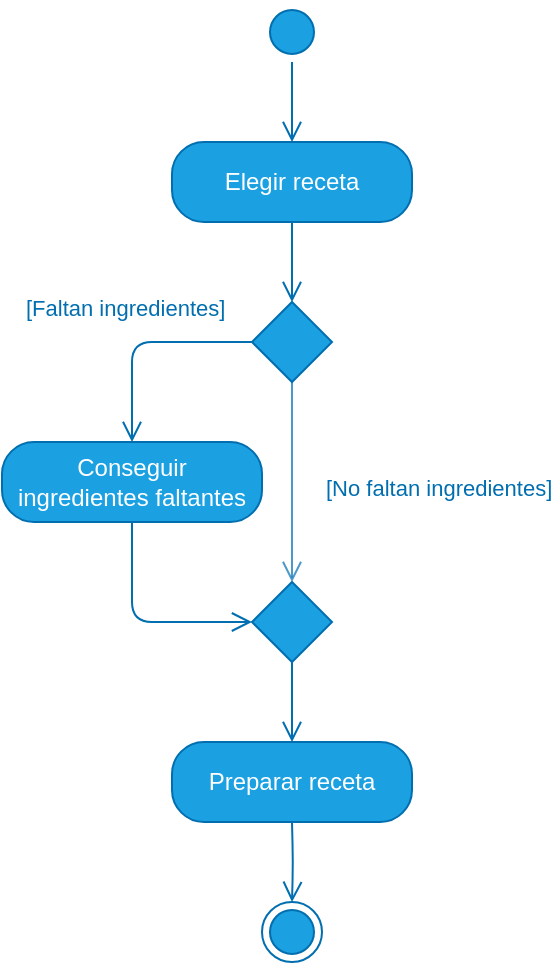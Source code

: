 <mxfile>
    <diagram id="h_X0TsGBCGi1-z4Mkr7t" name="Page-1">
        <mxGraphModel dx="640" dy="540" grid="1" gridSize="10" guides="1" tooltips="1" connect="1" arrows="1" fold="1" page="1" pageScale="1" pageWidth="850" pageHeight="1100" math="0" shadow="0">
            <root>
                <mxCell id="0"/>
                <mxCell id="1" parent="0"/>
                <mxCell id="2" value="" style="ellipse;html=1;shape=startState;fillColor=#1ba1e2;strokeColor=#006EAF;fontColor=#ffffff;" parent="1" vertex="1">
                    <mxGeometry x="140" y="50" width="30" height="30" as="geometry"/>
                </mxCell>
                <mxCell id="3" value="" style="edgeStyle=orthogonalEdgeStyle;html=1;verticalAlign=bottom;endArrow=open;endSize=8;strokeColor=#006EAF;fillColor=#1ba1e2;" parent="1" source="2" target="4" edge="1">
                    <mxGeometry relative="1" as="geometry">
                        <mxPoint x="155" y="120" as="targetPoint"/>
                    </mxGeometry>
                </mxCell>
                <mxCell id="4" value="Elegir receta" style="rounded=1;whiteSpace=wrap;html=1;arcSize=40;fontColor=#ffffff;fillColor=#1ba1e2;strokeColor=#006EAF;" parent="1" vertex="1">
                    <mxGeometry x="95" y="120" width="120" height="40" as="geometry"/>
                </mxCell>
                <mxCell id="5" value="" style="edgeStyle=orthogonalEdgeStyle;html=1;verticalAlign=bottom;endArrow=open;endSize=8;strokeColor=#006EAF;fillColor=#1ba1e2;" parent="1" source="4" target="22" edge="1">
                    <mxGeometry relative="1" as="geometry">
                        <mxPoint x="155" y="200" as="targetPoint"/>
                    </mxGeometry>
                </mxCell>
                <mxCell id="6" value="" style="ellipse;html=1;shape=endState;fillColor=#1ba1e2;strokeColor=#006EAF;fontColor=#ffffff;" parent="1" vertex="1">
                    <mxGeometry x="140" y="500" width="30" height="30" as="geometry"/>
                </mxCell>
                <mxCell id="11" value="Conseguir&lt;br&gt;ingredientes faltantes" style="rounded=1;whiteSpace=wrap;html=1;arcSize=40;fontColor=#ffffff;fillColor=#1ba1e2;strokeColor=#006EAF;" parent="1" vertex="1">
                    <mxGeometry x="10" y="270" width="130" height="40" as="geometry"/>
                </mxCell>
                <mxCell id="16" value="" style="edgeStyle=orthogonalEdgeStyle;html=1;verticalAlign=bottom;endArrow=open;endSize=8;strokeColor=#006EAF;exitX=0.5;exitY=1;exitDx=0;exitDy=0;entryX=0;entryY=0.5;entryDx=0;entryDy=0;fillColor=#1ba1e2;" parent="1" source="11" target="25" edge="1">
                    <mxGeometry relative="1" as="geometry">
                        <mxPoint x="85" y="350" as="targetPoint"/>
                        <mxPoint x="90" y="310" as="sourcePoint"/>
                    </mxGeometry>
                </mxCell>
                <mxCell id="20" value="Preparar receta" style="rounded=1;whiteSpace=wrap;html=1;arcSize=40;fontColor=#ffffff;fillColor=#1ba1e2;strokeColor=#006EAF;" parent="1" vertex="1">
                    <mxGeometry x="95" y="420" width="120" height="40" as="geometry"/>
                </mxCell>
                <mxCell id="21" value="" style="edgeStyle=orthogonalEdgeStyle;html=1;verticalAlign=bottom;endArrow=open;endSize=8;strokeColor=#006EAF;entryX=0.5;entryY=0;entryDx=0;entryDy=0;fillColor=#1ba1e2;" parent="1" target="6" edge="1">
                    <mxGeometry relative="1" as="geometry">
                        <mxPoint x="165" y="420" as="targetPoint"/>
                        <mxPoint x="155" y="460" as="sourcePoint"/>
                    </mxGeometry>
                </mxCell>
                <mxCell id="22" value="" style="rhombus;whiteSpace=wrap;html=1;fillColor=#1ba1e2;strokeColor=#006EAF;fontColor=#ffffff;" parent="1" vertex="1">
                    <mxGeometry x="135" y="200" width="40" height="40" as="geometry"/>
                </mxCell>
                <mxCell id="24" value="[Faltan ingredientes]" style="edgeStyle=orthogonalEdgeStyle;html=1;align=left;verticalAlign=top;endArrow=open;endSize=8;strokeColor=#006EAF;entryX=0.5;entryY=0;entryDx=0;entryDy=0;exitX=0;exitY=0.5;exitDx=0;exitDy=0;labelBackgroundColor=none;fillColor=#1ba1e2;fontColor=#006EAF;" parent="1" source="22" target="11" edge="1">
                    <mxGeometry x="0.091" y="-63" relative="1" as="geometry">
                        <mxPoint x="90" y="270" as="targetPoint"/>
                        <mxPoint x="8" y="-30" as="offset"/>
                    </mxGeometry>
                </mxCell>
                <mxCell id="25" value="" style="rhombus;whiteSpace=wrap;html=1;fillColor=#1ba1e2;strokeColor=#006EAF;fontColor=#ffffff;" parent="1" vertex="1">
                    <mxGeometry x="135" y="340" width="40" height="40" as="geometry"/>
                </mxCell>
                <mxCell id="27" value="[No faltan ingredientes]" style="edgeStyle=orthogonalEdgeStyle;html=1;align=left;verticalAlign=top;endArrow=open;endSize=8;strokeColor=#006EAF;entryX=0.5;entryY=0;entryDx=0;entryDy=0;exitX=0.5;exitY=1;exitDx=0;exitDy=0;opacity=70;labelBackgroundColor=none;fillColor=#1ba1e2;fontColor=#006EAF;" parent="1" source="22" target="25" edge="1">
                    <mxGeometry x="-0.2" y="15" relative="1" as="geometry">
                        <mxPoint x="85" y="280" as="targetPoint"/>
                        <mxPoint x="145" y="230" as="sourcePoint"/>
                        <mxPoint as="offset"/>
                    </mxGeometry>
                </mxCell>
                <mxCell id="28" value="" style="edgeStyle=orthogonalEdgeStyle;html=1;verticalAlign=bottom;endArrow=open;endSize=8;strokeColor=#006EAF;entryX=0.5;entryY=0;entryDx=0;entryDy=0;exitX=0.5;exitY=1;exitDx=0;exitDy=0;fillColor=#1ba1e2;" parent="1" source="25" target="20" edge="1">
                    <mxGeometry relative="1" as="geometry">
                        <mxPoint x="165" y="210" as="targetPoint"/>
                        <mxPoint x="290" y="350" as="sourcePoint"/>
                    </mxGeometry>
                </mxCell>
            </root>
        </mxGraphModel>
    </diagram>
</mxfile>